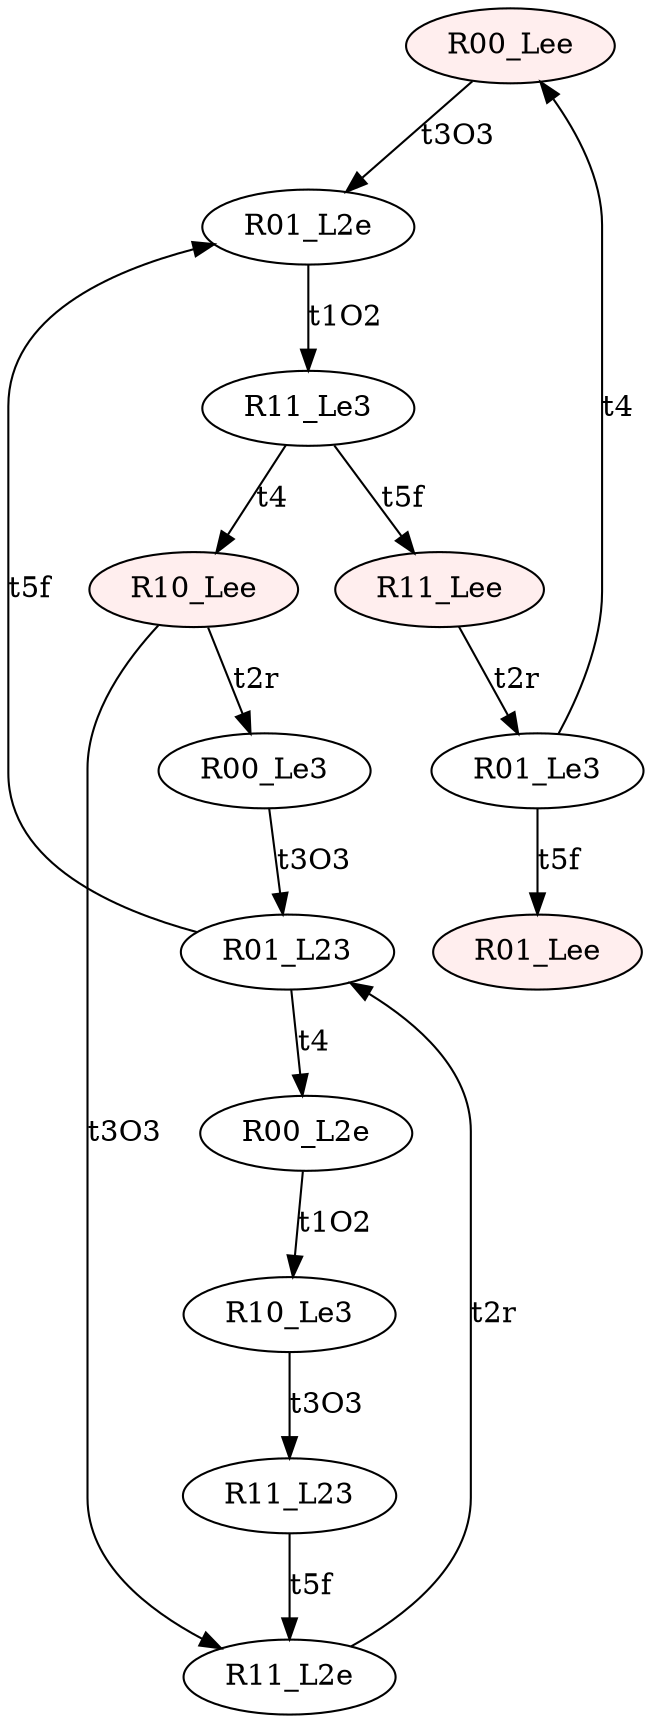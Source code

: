 digraph "SCinput/e" {
node [style=filled fillcolor="#FFEEEE"]; R00_Lee ;
node [fillcolor="#FFFFFF"]; R01_L2e ;
node [fillcolor="#FFFFFF"]; R01_L23 ;
node [fillcolor="#FFFFFF"]; R00_Le3 ;
node [fillcolor="#FFFFFF"]; R00_L2e ;
node [style=filled fillcolor="#FFEEEE"]; R11_Lee ;
node [fillcolor="#FFFFFF"]; R11_Le3 ;
node [style=filled fillcolor="#FFEEEE"]; R01_Lee ;
node [fillcolor="#FFFFFF"]; R11_L2e ;
node [style=filled fillcolor="#FFEEEE"]; R10_Lee ;
node [fillcolor="#FFFFFF"]; R01_Le3 ;
node [fillcolor="#FFFFFF"]; R11_L23 ;
node [fillcolor="#FFFFFF"]; R10_Le3 ;
R01_L2e -> R11_Le3 [label=t1O2]
R00_Lee -> R01_L2e [label=t3O3]
R01_L23 -> R01_L2e [label=t5f]
R01_L23 -> R00_L2e [label=t4]
R00_Le3 -> R01_L23 [label=t3O3]
R00_L2e -> R10_Le3 [label=t1O2]
R11_Lee -> R01_Le3 [label=t2r]
R11_Le3 -> R11_Lee [label=t5f]
R11_Le3 -> R10_Lee [label=t4]
R11_L2e -> R01_L23 [label=t2r]
R10_Lee -> R11_L2e [label=t3O3]
R10_Lee -> R00_Le3 [label=t2r]
R01_Le3 -> R01_Lee [label=t5f]
R01_Le3 -> R00_Lee [label=t4]
R11_L23 -> R11_L2e [label=t5f]
R10_Le3 -> R11_L23 [label=t3O3]
}